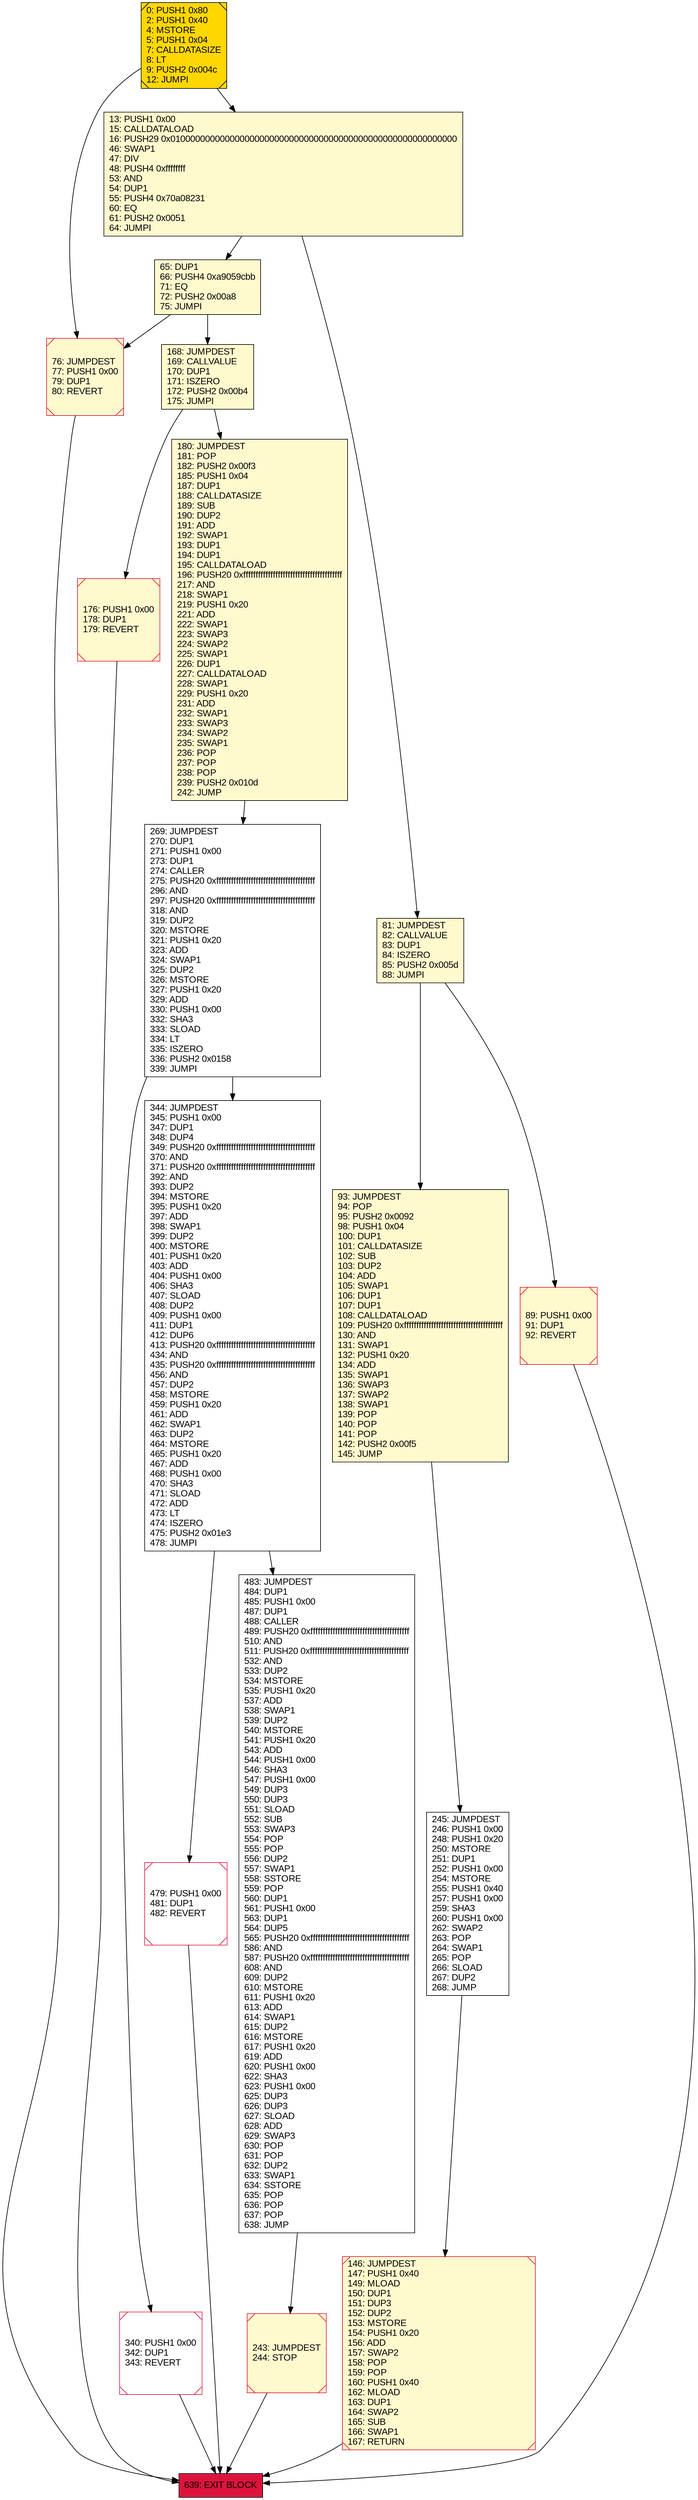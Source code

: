 digraph G {
bgcolor=transparent rankdir=UD;
node [shape=box style=filled color=black fillcolor=white fontname=arial fontcolor=black];
146 [label="146: JUMPDEST\l147: PUSH1 0x40\l149: MLOAD\l150: DUP1\l151: DUP3\l152: DUP2\l153: MSTORE\l154: PUSH1 0x20\l156: ADD\l157: SWAP2\l158: POP\l159: POP\l160: PUSH1 0x40\l162: MLOAD\l163: DUP1\l164: SWAP2\l165: SUB\l166: SWAP1\l167: RETURN\l" fillcolor=lemonchiffon shape=Msquare color=crimson ];
93 [label="93: JUMPDEST\l94: POP\l95: PUSH2 0x0092\l98: PUSH1 0x04\l100: DUP1\l101: CALLDATASIZE\l102: SUB\l103: DUP2\l104: ADD\l105: SWAP1\l106: DUP1\l107: DUP1\l108: CALLDATALOAD\l109: PUSH20 0xffffffffffffffffffffffffffffffffffffffff\l130: AND\l131: SWAP1\l132: PUSH1 0x20\l134: ADD\l135: SWAP1\l136: SWAP3\l137: SWAP2\l138: SWAP1\l139: POP\l140: POP\l141: POP\l142: PUSH2 0x00f5\l145: JUMP\l" fillcolor=lemonchiffon ];
243 [label="243: JUMPDEST\l244: STOP\l" fillcolor=lemonchiffon shape=Msquare color=crimson ];
0 [label="0: PUSH1 0x80\l2: PUSH1 0x40\l4: MSTORE\l5: PUSH1 0x04\l7: CALLDATASIZE\l8: LT\l9: PUSH2 0x004c\l12: JUMPI\l" fillcolor=lemonchiffon shape=Msquare fillcolor=gold ];
76 [label="76: JUMPDEST\l77: PUSH1 0x00\l79: DUP1\l80: REVERT\l" fillcolor=lemonchiffon shape=Msquare color=crimson ];
180 [label="180: JUMPDEST\l181: POP\l182: PUSH2 0x00f3\l185: PUSH1 0x04\l187: DUP1\l188: CALLDATASIZE\l189: SUB\l190: DUP2\l191: ADD\l192: SWAP1\l193: DUP1\l194: DUP1\l195: CALLDATALOAD\l196: PUSH20 0xffffffffffffffffffffffffffffffffffffffff\l217: AND\l218: SWAP1\l219: PUSH1 0x20\l221: ADD\l222: SWAP1\l223: SWAP3\l224: SWAP2\l225: SWAP1\l226: DUP1\l227: CALLDATALOAD\l228: SWAP1\l229: PUSH1 0x20\l231: ADD\l232: SWAP1\l233: SWAP3\l234: SWAP2\l235: SWAP1\l236: POP\l237: POP\l238: POP\l239: PUSH2 0x010d\l242: JUMP\l" fillcolor=lemonchiffon ];
81 [label="81: JUMPDEST\l82: CALLVALUE\l83: DUP1\l84: ISZERO\l85: PUSH2 0x005d\l88: JUMPI\l" fillcolor=lemonchiffon ];
65 [label="65: DUP1\l66: PUSH4 0xa9059cbb\l71: EQ\l72: PUSH2 0x00a8\l75: JUMPI\l" fillcolor=lemonchiffon ];
483 [label="483: JUMPDEST\l484: DUP1\l485: PUSH1 0x00\l487: DUP1\l488: CALLER\l489: PUSH20 0xffffffffffffffffffffffffffffffffffffffff\l510: AND\l511: PUSH20 0xffffffffffffffffffffffffffffffffffffffff\l532: AND\l533: DUP2\l534: MSTORE\l535: PUSH1 0x20\l537: ADD\l538: SWAP1\l539: DUP2\l540: MSTORE\l541: PUSH1 0x20\l543: ADD\l544: PUSH1 0x00\l546: SHA3\l547: PUSH1 0x00\l549: DUP3\l550: DUP3\l551: SLOAD\l552: SUB\l553: SWAP3\l554: POP\l555: POP\l556: DUP2\l557: SWAP1\l558: SSTORE\l559: POP\l560: DUP1\l561: PUSH1 0x00\l563: DUP1\l564: DUP5\l565: PUSH20 0xffffffffffffffffffffffffffffffffffffffff\l586: AND\l587: PUSH20 0xffffffffffffffffffffffffffffffffffffffff\l608: AND\l609: DUP2\l610: MSTORE\l611: PUSH1 0x20\l613: ADD\l614: SWAP1\l615: DUP2\l616: MSTORE\l617: PUSH1 0x20\l619: ADD\l620: PUSH1 0x00\l622: SHA3\l623: PUSH1 0x00\l625: DUP3\l626: DUP3\l627: SLOAD\l628: ADD\l629: SWAP3\l630: POP\l631: POP\l632: DUP2\l633: SWAP1\l634: SSTORE\l635: POP\l636: POP\l637: POP\l638: JUMP\l" ];
245 [label="245: JUMPDEST\l246: PUSH1 0x00\l248: PUSH1 0x20\l250: MSTORE\l251: DUP1\l252: PUSH1 0x00\l254: MSTORE\l255: PUSH1 0x40\l257: PUSH1 0x00\l259: SHA3\l260: PUSH1 0x00\l262: SWAP2\l263: POP\l264: SWAP1\l265: POP\l266: SLOAD\l267: DUP2\l268: JUMP\l" ];
168 [label="168: JUMPDEST\l169: CALLVALUE\l170: DUP1\l171: ISZERO\l172: PUSH2 0x00b4\l175: JUMPI\l" fillcolor=lemonchiffon ];
176 [label="176: PUSH1 0x00\l178: DUP1\l179: REVERT\l" fillcolor=lemonchiffon shape=Msquare color=crimson ];
13 [label="13: PUSH1 0x00\l15: CALLDATALOAD\l16: PUSH29 0x0100000000000000000000000000000000000000000000000000000000\l46: SWAP1\l47: DIV\l48: PUSH4 0xffffffff\l53: AND\l54: DUP1\l55: PUSH4 0x70a08231\l60: EQ\l61: PUSH2 0x0051\l64: JUMPI\l" fillcolor=lemonchiffon ];
340 [label="340: PUSH1 0x00\l342: DUP1\l343: REVERT\l" shape=Msquare color=crimson ];
89 [label="89: PUSH1 0x00\l91: DUP1\l92: REVERT\l" fillcolor=lemonchiffon shape=Msquare color=crimson ];
269 [label="269: JUMPDEST\l270: DUP1\l271: PUSH1 0x00\l273: DUP1\l274: CALLER\l275: PUSH20 0xffffffffffffffffffffffffffffffffffffffff\l296: AND\l297: PUSH20 0xffffffffffffffffffffffffffffffffffffffff\l318: AND\l319: DUP2\l320: MSTORE\l321: PUSH1 0x20\l323: ADD\l324: SWAP1\l325: DUP2\l326: MSTORE\l327: PUSH1 0x20\l329: ADD\l330: PUSH1 0x00\l332: SHA3\l333: SLOAD\l334: LT\l335: ISZERO\l336: PUSH2 0x0158\l339: JUMPI\l" ];
344 [label="344: JUMPDEST\l345: PUSH1 0x00\l347: DUP1\l348: DUP4\l349: PUSH20 0xffffffffffffffffffffffffffffffffffffffff\l370: AND\l371: PUSH20 0xffffffffffffffffffffffffffffffffffffffff\l392: AND\l393: DUP2\l394: MSTORE\l395: PUSH1 0x20\l397: ADD\l398: SWAP1\l399: DUP2\l400: MSTORE\l401: PUSH1 0x20\l403: ADD\l404: PUSH1 0x00\l406: SHA3\l407: SLOAD\l408: DUP2\l409: PUSH1 0x00\l411: DUP1\l412: DUP6\l413: PUSH20 0xffffffffffffffffffffffffffffffffffffffff\l434: AND\l435: PUSH20 0xffffffffffffffffffffffffffffffffffffffff\l456: AND\l457: DUP2\l458: MSTORE\l459: PUSH1 0x20\l461: ADD\l462: SWAP1\l463: DUP2\l464: MSTORE\l465: PUSH1 0x20\l467: ADD\l468: PUSH1 0x00\l470: SHA3\l471: SLOAD\l472: ADD\l473: LT\l474: ISZERO\l475: PUSH2 0x01e3\l478: JUMPI\l" ];
479 [label="479: PUSH1 0x00\l481: DUP1\l482: REVERT\l" shape=Msquare color=crimson ];
639 [label="639: EXIT BLOCK\l" fillcolor=crimson ];
168 -> 176;
269 -> 344;
479 -> 639;
344 -> 479;
65 -> 76;
89 -> 639;
269 -> 340;
93 -> 245;
340 -> 639;
483 -> 243;
245 -> 146;
344 -> 483;
180 -> 269;
243 -> 639;
0 -> 13;
65 -> 168;
146 -> 639;
0 -> 76;
176 -> 639;
81 -> 93;
81 -> 89;
76 -> 639;
13 -> 65;
168 -> 180;
13 -> 81;
}